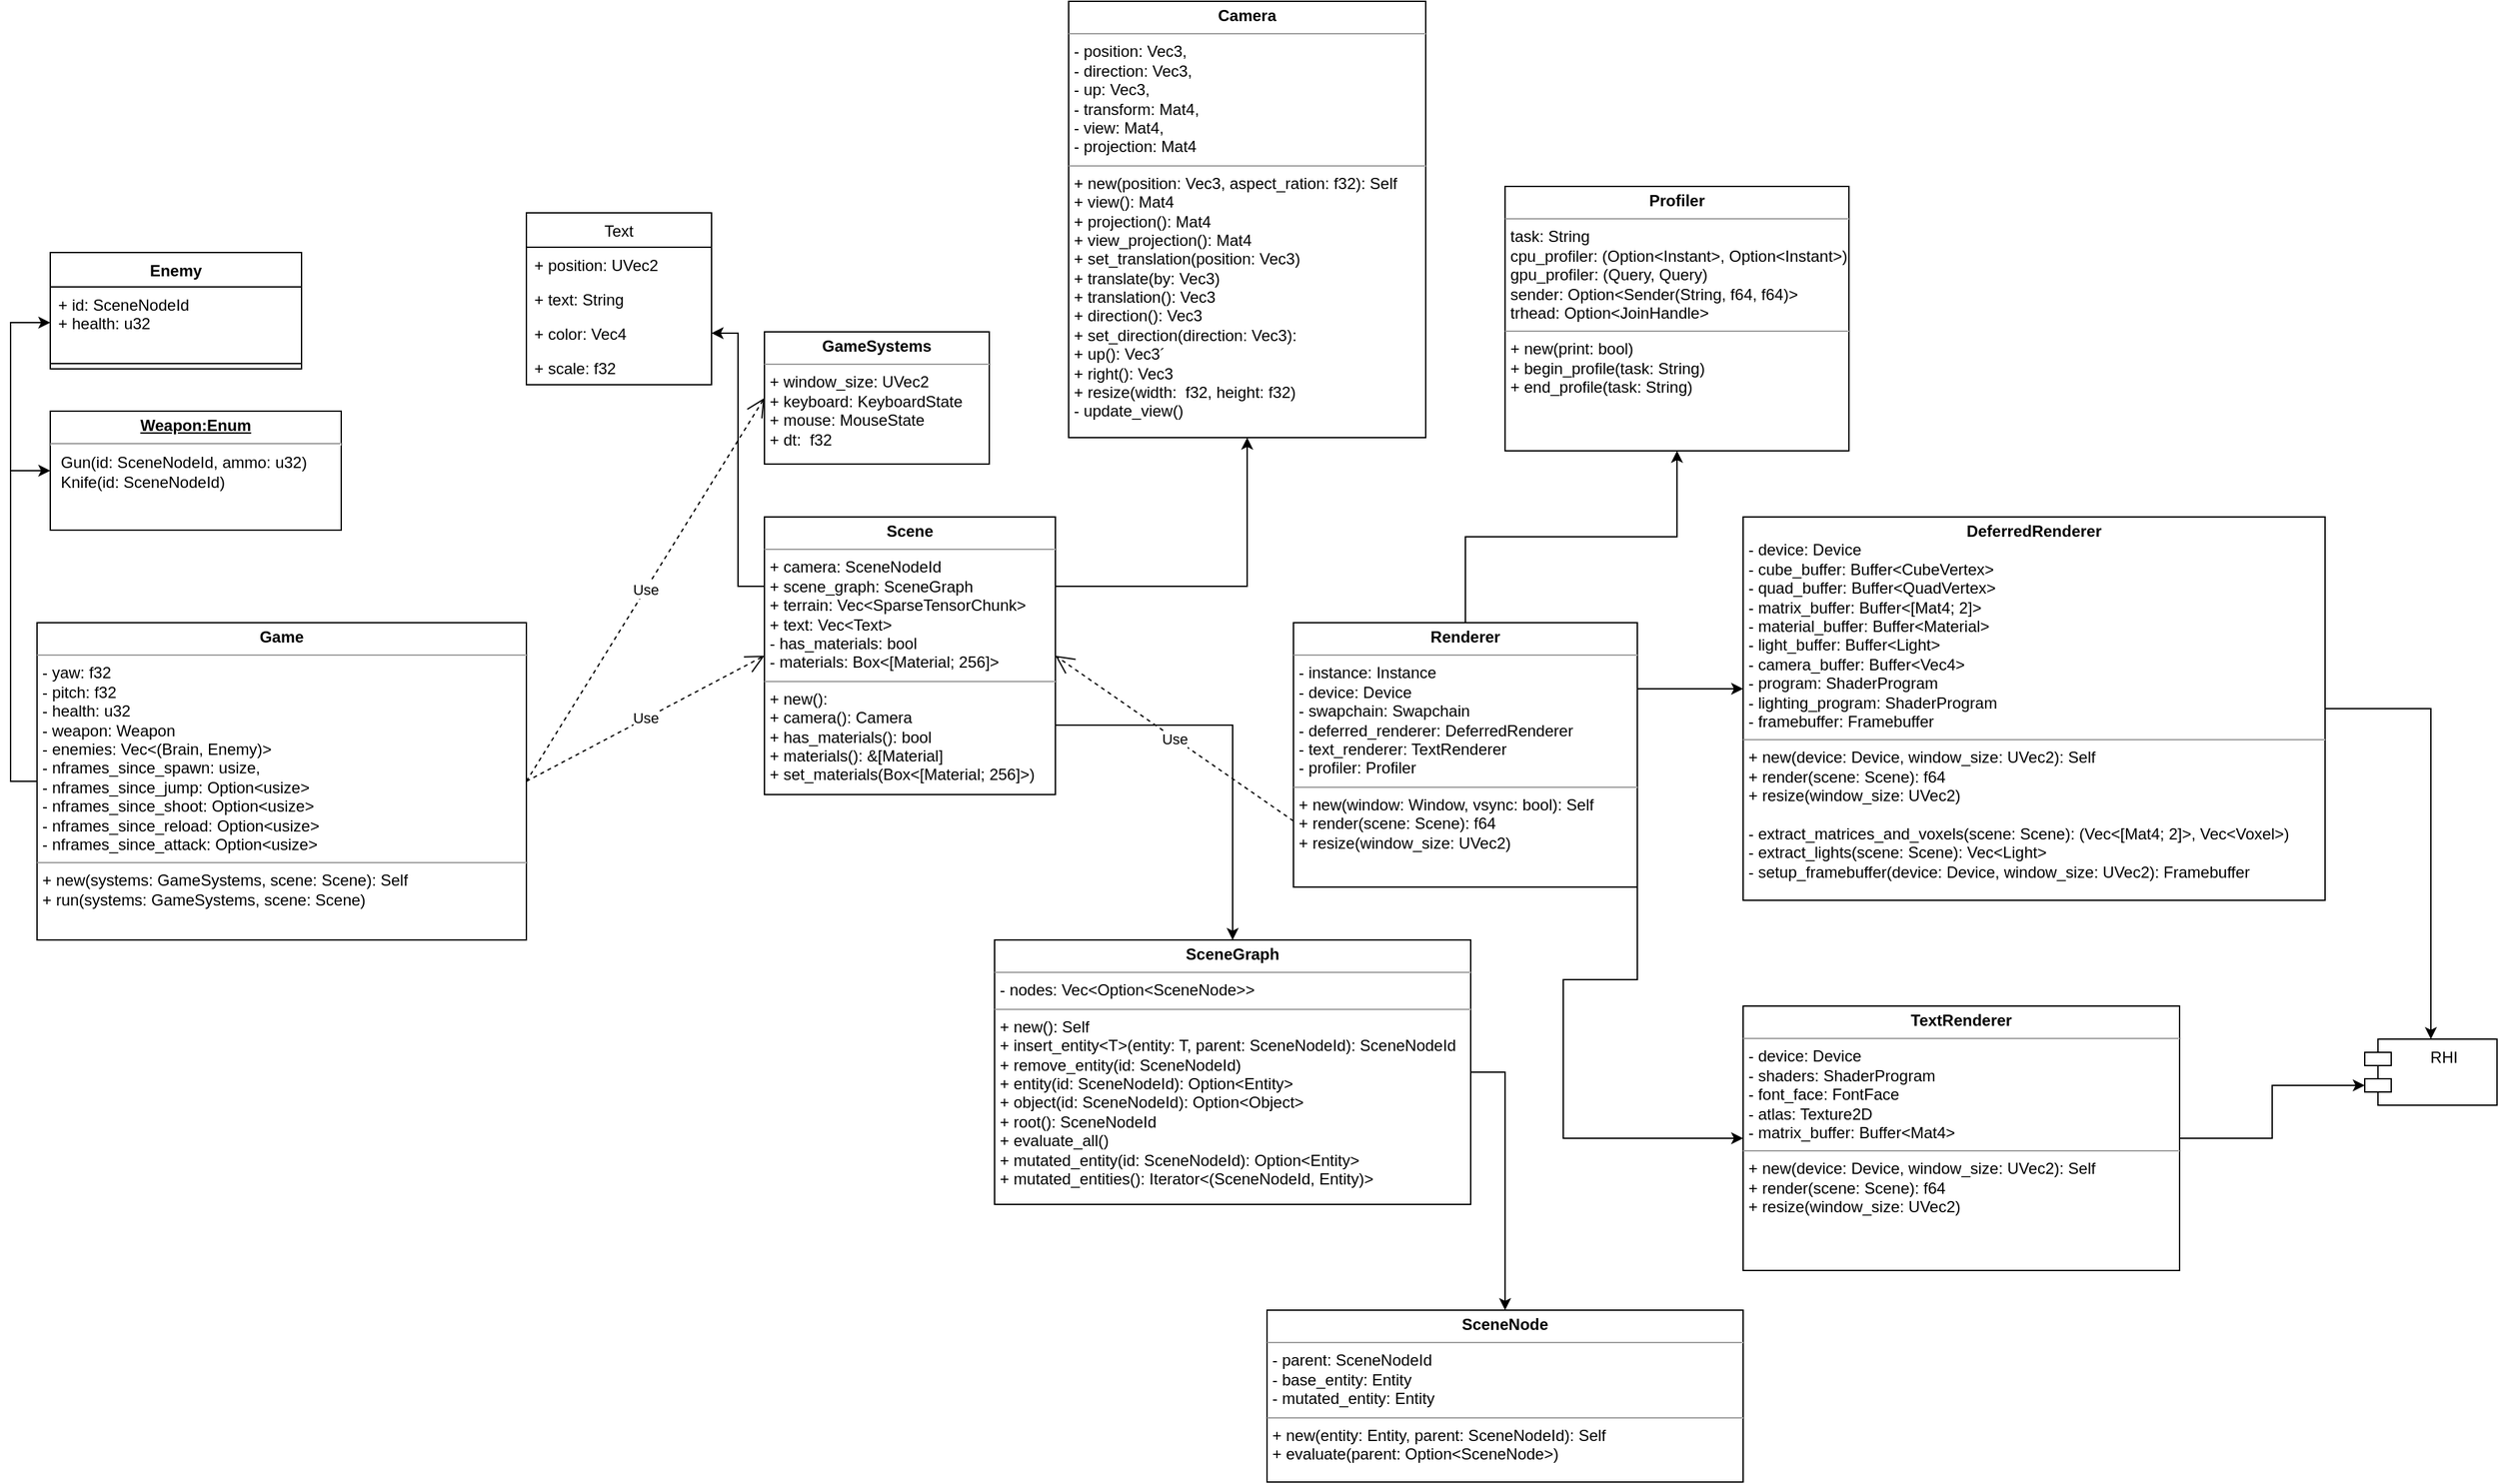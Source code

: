 <mxfile version="20.8.21" type="device"><diagram id="C5RBs43oDa-KdzZeNtuy" name="Page-1"><mxGraphModel dx="2901" dy="2325" grid="1" gridSize="10" guides="1" tooltips="1" connect="1" arrows="1" fold="1" page="1" pageScale="1" pageWidth="827" pageHeight="1169" math="0" shadow="0"><root><mxCell id="WIyWlLk6GJQsqaUBKTNV-0"/><mxCell id="WIyWlLk6GJQsqaUBKTNV-1" parent="WIyWlLk6GJQsqaUBKTNV-0"/><mxCell id="9n6IIQCBv3f1ofxVT9YA-2" style="edgeStyle=orthogonalEdgeStyle;rounded=0;orthogonalLoop=1;jettySize=auto;html=1;exitX=1;exitY=0.25;exitDx=0;exitDy=0;" parent="WIyWlLk6GJQsqaUBKTNV-1" source="9n6IIQCBv3f1ofxVT9YA-0" target="9n6IIQCBv3f1ofxVT9YA-1" edge="1"><mxGeometry relative="1" as="geometry"><Array as="points"><mxPoint x="760" y="130"/><mxPoint x="760" y="130"/></Array></mxGeometry></mxCell><mxCell id="9n6IIQCBv3f1ofxVT9YA-4" style="edgeStyle=orthogonalEdgeStyle;rounded=0;orthogonalLoop=1;jettySize=auto;html=1;exitX=1;exitY=0.5;exitDx=0;exitDy=0;" parent="WIyWlLk6GJQsqaUBKTNV-1" source="9n6IIQCBv3f1ofxVT9YA-0" target="9n6IIQCBv3f1ofxVT9YA-3" edge="1"><mxGeometry relative="1" as="geometry"><Array as="points"><mxPoint x="544" y="350"/></Array></mxGeometry></mxCell><mxCell id="9n6IIQCBv3f1ofxVT9YA-6" style="edgeStyle=orthogonalEdgeStyle;rounded=0;orthogonalLoop=1;jettySize=auto;html=1;exitX=0.25;exitY=0;exitDx=0;exitDy=0;" parent="WIyWlLk6GJQsqaUBKTNV-1" source="9n6IIQCBv3f1ofxVT9YA-0" target="9n6IIQCBv3f1ofxVT9YA-5" edge="1"><mxGeometry relative="1" as="geometry"><Array as="points"><mxPoint x="470" y="80"/><mxPoint x="470" y="15"/><mxPoint x="630" y="15"/></Array></mxGeometry></mxCell><mxCell id="9n6IIQCBv3f1ofxVT9YA-0" value="&lt;p style=&quot;margin:0px;margin-top:4px;text-align:center;&quot;&gt;&lt;b&gt;Renderer&lt;/b&gt;&lt;/p&gt;&lt;hr size=&quot;1&quot;&gt;&lt;p style=&quot;margin:0px;margin-left:4px;&quot;&gt;- instance: Instance&lt;/p&gt;&lt;p style=&quot;margin:0px;margin-left:4px;&quot;&gt;- device: Device&lt;/p&gt;&lt;p style=&quot;margin:0px;margin-left:4px;&quot;&gt;- swapchain: Swapchain&lt;/p&gt;&lt;p style=&quot;margin:0px;margin-left:4px;&quot;&gt;- deferred_renderer: DeferredRenderer&lt;/p&gt;&lt;p style=&quot;margin:0px;margin-left:4px;&quot;&gt;- text_renderer: TextRenderer&lt;/p&gt;&lt;p style=&quot;margin:0px;margin-left:4px;&quot;&gt;- profiler: Profiler&lt;/p&gt;&lt;hr size=&quot;1&quot;&gt;&lt;p style=&quot;margin:0px;margin-left:4px;&quot;&gt;+ new(window: Window, vsync: bool): Self&lt;/p&gt;&lt;p style=&quot;margin:0px;margin-left:4px;&quot;&gt;+ render(scene: Scene): f64&lt;/p&gt;&lt;p style=&quot;margin:0px;margin-left:4px;&quot;&gt;+ resize(window_size: UVec2)&lt;/p&gt;" style="verticalAlign=top;align=left;overflow=fill;fontSize=12;fontFamily=Helvetica;html=1;" parent="WIyWlLk6GJQsqaUBKTNV-1" vertex="1"><mxGeometry x="340" y="80" width="260" height="200" as="geometry"/></mxCell><mxCell id="uDCLwAkV9MuCBByXBbCD-8" style="edgeStyle=orthogonalEdgeStyle;rounded=0;orthogonalLoop=1;jettySize=auto;html=1;exitX=1;exitY=0.5;exitDx=0;exitDy=0;entryX=0.5;entryY=0;entryDx=0;entryDy=0;" edge="1" parent="WIyWlLk6GJQsqaUBKTNV-1" source="9n6IIQCBv3f1ofxVT9YA-1" target="uDCLwAkV9MuCBByXBbCD-9"><mxGeometry relative="1" as="geometry"><mxPoint x="1160" y="405" as="targetPoint"/></mxGeometry></mxCell><mxCell id="9n6IIQCBv3f1ofxVT9YA-1" value="&lt;p style=&quot;margin:0px;margin-top:4px;text-align:center;&quot;&gt;&lt;b&gt;DeferredRenderer&lt;/b&gt;&lt;/p&gt;&lt;p style=&quot;margin:0px;margin-left:4px;&quot;&gt;- device: Device&lt;/p&gt;&lt;p style=&quot;margin:0px;margin-left:4px;&quot;&gt;- cube_buffer: Buffer&amp;lt;CubeVertex&amp;gt;&lt;/p&gt;&lt;p style=&quot;margin:0px;margin-left:4px;&quot;&gt;- quad_buffer: Buffer&amp;lt;QuadVertex&amp;gt;&lt;/p&gt;&lt;p style=&quot;margin:0px;margin-left:4px;&quot;&gt;- matrix_buffer: Buffer&amp;lt;[Mat4; 2]&amp;gt;&lt;/p&gt;&lt;p style=&quot;margin:0px;margin-left:4px;&quot;&gt;- material_buffer: Buffer&amp;lt;Material&amp;gt;&lt;/p&gt;&lt;p style=&quot;margin:0px;margin-left:4px;&quot;&gt;- light_buffer: Buffer&amp;lt;Light&amp;gt;&lt;/p&gt;&lt;p style=&quot;margin:0px;margin-left:4px;&quot;&gt;- camera_buffer: Buffer&amp;lt;Vec4&amp;gt;&lt;/p&gt;&lt;p style=&quot;margin:0px;margin-left:4px;&quot;&gt;- program: ShaderProgram&lt;/p&gt;&lt;p style=&quot;margin:0px;margin-left:4px;&quot;&gt;- lighting_program: ShaderProgram&lt;/p&gt;&lt;p style=&quot;margin:0px;margin-left:4px;&quot;&gt;- framebuffer: Framebuffer&lt;/p&gt;&lt;hr size=&quot;1&quot;&gt;&lt;p style=&quot;margin:0px;margin-left:4px;&quot;&gt;+ new(device: Device, window_size: UVec2): Self&lt;/p&gt;&lt;p style=&quot;margin:0px;margin-left:4px;&quot;&gt;+ render(scene: Scene): f64&lt;/p&gt;&lt;p style=&quot;margin:0px;margin-left:4px;&quot;&gt;+ resize(window_size: UVec2)&lt;/p&gt;&lt;p style=&quot;margin:0px;margin-left:4px;&quot;&gt;&lt;br&gt;&lt;/p&gt;&lt;p style=&quot;margin:0px;margin-left:4px;&quot;&gt;- extract_matrices_and_voxels(scene: Scene): (Vec&amp;lt;[Mat4; 2]&amp;gt;, Vec&amp;lt;Voxel&amp;gt;)&lt;/p&gt;&lt;p style=&quot;margin:0px;margin-left:4px;&quot;&gt;- extract_lights(scene: Scene): Vec&amp;lt;Light&amp;gt;&lt;/p&gt;&lt;p style=&quot;margin:0px;margin-left:4px;&quot;&gt;- setup_framebuffer(device: Device, window_size: UVec2): Framebuffer&lt;/p&gt;&lt;p style=&quot;margin:0px;margin-left:4px;&quot;&gt;&lt;br&gt;&lt;/p&gt;" style="verticalAlign=top;align=left;overflow=fill;fontSize=12;fontFamily=Helvetica;html=1;" parent="WIyWlLk6GJQsqaUBKTNV-1" vertex="1"><mxGeometry x="680" width="440" height="290" as="geometry"/></mxCell><mxCell id="uDCLwAkV9MuCBByXBbCD-10" style="edgeStyle=orthogonalEdgeStyle;rounded=0;orthogonalLoop=1;jettySize=auto;html=1;exitX=1;exitY=0.5;exitDx=0;exitDy=0;entryX=0;entryY=0;entryDx=0;entryDy=35;entryPerimeter=0;" edge="1" parent="WIyWlLk6GJQsqaUBKTNV-1" source="9n6IIQCBv3f1ofxVT9YA-3" target="uDCLwAkV9MuCBByXBbCD-9"><mxGeometry relative="1" as="geometry"/></mxCell><mxCell id="9n6IIQCBv3f1ofxVT9YA-3" value="&lt;p style=&quot;margin:0px;margin-top:4px;text-align:center;&quot;&gt;&lt;b&gt;TextRenderer&lt;/b&gt;&lt;/p&gt;&lt;hr size=&quot;1&quot;&gt;&lt;p style=&quot;margin:0px;margin-left:4px;&quot;&gt;&lt;span style=&quot;background-color: initial;&quot;&gt;- device: Device&lt;/span&gt;&lt;br&gt;&lt;/p&gt;&lt;p style=&quot;margin:0px;margin-left:4px;&quot;&gt;- shaders: ShaderProgram&lt;/p&gt;&lt;p style=&quot;margin:0px;margin-left:4px;&quot;&gt;- font_face: FontFace&lt;/p&gt;&lt;p style=&quot;margin:0px;margin-left:4px;&quot;&gt;- atlas: Texture2D&lt;/p&gt;&lt;p style=&quot;margin:0px;margin-left:4px;&quot;&gt;- matrix_buffer: Buffer&amp;lt;Mat4&amp;gt;&lt;/p&gt;&lt;hr size=&quot;1&quot;&gt;&lt;p style=&quot;margin:0px;margin-left:4px;&quot;&gt;+ new(device: Device, window_size: UVec2): Self&lt;br&gt;&lt;/p&gt;&lt;p style=&quot;margin:0px;margin-left:4px;&quot;&gt;+ render(scene: Scene): f64&lt;/p&gt;&lt;p style=&quot;margin:0px;margin-left:4px;&quot;&gt;+ resize(window_size: UVec2)&lt;/p&gt;" style="verticalAlign=top;align=left;overflow=fill;fontSize=12;fontFamily=Helvetica;html=1;" parent="WIyWlLk6GJQsqaUBKTNV-1" vertex="1"><mxGeometry x="680" y="370" width="330" height="200" as="geometry"/></mxCell><mxCell id="9n6IIQCBv3f1ofxVT9YA-5" value="&lt;p style=&quot;margin:0px;margin-top:4px;text-align:center;&quot;&gt;&lt;b&gt;Profiler&lt;/b&gt;&lt;/p&gt;&lt;hr size=&quot;1&quot;&gt;&lt;p style=&quot;margin:0px;margin-left:4px;&quot;&gt;task: String&lt;/p&gt;&lt;p style=&quot;margin:0px;margin-left:4px;&quot;&gt;cpu_profiler: (Option&amp;lt;Instant&amp;gt;, Option&amp;lt;Instant&amp;gt;)&lt;/p&gt;&lt;p style=&quot;margin:0px;margin-left:4px;&quot;&gt;gpu_profiler: (Query, Query)&lt;/p&gt;&lt;p style=&quot;margin:0px;margin-left:4px;&quot;&gt;sender: Option&amp;lt;Sender(String, f64, f64)&amp;gt;&lt;/p&gt;&lt;p style=&quot;margin:0px;margin-left:4px;&quot;&gt;trhead: Option&amp;lt;JoinHandle&amp;gt;&lt;/p&gt;&lt;hr size=&quot;1&quot;&gt;&lt;p style=&quot;margin:0px;margin-left:4px;&quot;&gt;+ new(print: bool)&lt;/p&gt;&lt;p style=&quot;margin:0px;margin-left:4px;&quot;&gt;+ begin_profile(task: String)&lt;/p&gt;&lt;p style=&quot;margin:0px;margin-left:4px;&quot;&gt;+ end_profile(task: String)&lt;/p&gt;" style="verticalAlign=top;align=left;overflow=fill;fontSize=12;fontFamily=Helvetica;html=1;" parent="WIyWlLk6GJQsqaUBKTNV-1" vertex="1"><mxGeometry x="500" y="-250" width="260" height="200" as="geometry"/></mxCell><mxCell id="9n6IIQCBv3f1ofxVT9YA-15" style="edgeStyle=orthogonalEdgeStyle;rounded=0;orthogonalLoop=1;jettySize=auto;html=1;exitX=1;exitY=0.25;exitDx=0;exitDy=0;" parent="WIyWlLk6GJQsqaUBKTNV-1" source="9n6IIQCBv3f1ofxVT9YA-7" target="9n6IIQCBv3f1ofxVT9YA-14" edge="1"><mxGeometry relative="1" as="geometry"/></mxCell><mxCell id="9n6IIQCBv3f1ofxVT9YA-17" style="edgeStyle=orthogonalEdgeStyle;rounded=0;orthogonalLoop=1;jettySize=auto;html=1;exitX=1;exitY=0.75;exitDx=0;exitDy=0;" parent="WIyWlLk6GJQsqaUBKTNV-1" source="9n6IIQCBv3f1ofxVT9YA-7" target="9n6IIQCBv3f1ofxVT9YA-16" edge="1"><mxGeometry relative="1" as="geometry"/></mxCell><mxCell id="uDCLwAkV9MuCBByXBbCD-4" style="edgeStyle=orthogonalEdgeStyle;rounded=0;orthogonalLoop=1;jettySize=auto;html=1;exitX=0;exitY=0.25;exitDx=0;exitDy=0;" edge="1" parent="WIyWlLk6GJQsqaUBKTNV-1" source="9n6IIQCBv3f1ofxVT9YA-7" target="uDCLwAkV9MuCBByXBbCD-3"><mxGeometry relative="1" as="geometry"/></mxCell><mxCell id="9n6IIQCBv3f1ofxVT9YA-7" value="&lt;p style=&quot;margin:0px;margin-top:4px;text-align:center;&quot;&gt;&lt;b&gt;Scene&lt;/b&gt;&lt;/p&gt;&lt;hr size=&quot;1&quot;&gt;&lt;p style=&quot;margin:0px;margin-left:4px;&quot;&gt;+ camera: SceneNodeId&lt;/p&gt;&lt;p style=&quot;margin:0px;margin-left:4px;&quot;&gt;+ scene_graph: SceneGraph&lt;/p&gt;&lt;p style=&quot;margin:0px;margin-left:4px;&quot;&gt;+ terrain: Vec&amp;lt;SparseTensorChunk&amp;gt;&lt;/p&gt;&lt;p style=&quot;margin:0px;margin-left:4px;&quot;&gt;+ text: Vec&amp;lt;Text&amp;gt;&lt;/p&gt;&lt;p style=&quot;margin:0px;margin-left:4px;&quot;&gt;- has_materials: bool&lt;/p&gt;&lt;p style=&quot;margin:0px;margin-left:4px;&quot;&gt;- materials: Box&amp;lt;[Material; 256]&amp;gt;&lt;/p&gt;&lt;hr size=&quot;1&quot;&gt;&lt;p style=&quot;margin:0px;margin-left:4px;&quot;&gt;+ new():&amp;nbsp;&lt;/p&gt;&lt;p style=&quot;margin:0px;margin-left:4px;&quot;&gt;+ camera(): Camera&lt;/p&gt;&lt;p style=&quot;margin:0px;margin-left:4px;&quot;&gt;+ has_materials(): bool&lt;/p&gt;&lt;p style=&quot;margin:0px;margin-left:4px;&quot;&gt;+ materials(): &amp;amp;[Material]&lt;/p&gt;&lt;p style=&quot;margin:0px;margin-left:4px;&quot;&gt;+ set_materials(Box&amp;lt;[Material; 256]&amp;gt;)&lt;/p&gt;&lt;p style=&quot;margin:0px;margin-left:4px;&quot;&gt;&lt;br&gt;&lt;/p&gt;" style="verticalAlign=top;align=left;overflow=fill;fontSize=12;fontFamily=Helvetica;html=1;" parent="WIyWlLk6GJQsqaUBKTNV-1" vertex="1"><mxGeometry x="-60" width="220" height="210" as="geometry"/></mxCell><mxCell id="9n6IIQCBv3f1ofxVT9YA-14" value="&lt;p style=&quot;margin:0px;margin-top:4px;text-align:center;&quot;&gt;&lt;b&gt;Camera&lt;/b&gt;&lt;/p&gt;&lt;hr size=&quot;1&quot;&gt;&lt;p style=&quot;margin:0px;margin-left:4px;&quot;&gt;- position: Vec3,&lt;/p&gt;&lt;p style=&quot;margin:0px;margin-left:4px;&quot;&gt;- direction: Vec3,&lt;/p&gt;&lt;p style=&quot;margin:0px;margin-left:4px;&quot;&gt;- up: Vec3,&lt;/p&gt;&lt;p style=&quot;margin:0px;margin-left:4px;&quot;&gt;- transform: Mat4,&lt;/p&gt;&lt;p style=&quot;margin:0px;margin-left:4px;&quot;&gt;- view: Mat4,&lt;/p&gt;&lt;p style=&quot;margin:0px;margin-left:4px;&quot;&gt;- projection: Mat4&lt;/p&gt;&lt;hr size=&quot;1&quot;&gt;&lt;p style=&quot;margin:0px;margin-left:4px;&quot;&gt;+ new(position: Vec3, aspect_ration: f32): Self&lt;/p&gt;&lt;p style=&quot;margin:0px;margin-left:4px;&quot;&gt;+ view(): Mat4&lt;/p&gt;&lt;p style=&quot;margin:0px;margin-left:4px;&quot;&gt;+ projection(): Mat4&lt;/p&gt;&lt;p style=&quot;margin:0px;margin-left:4px;&quot;&gt;+ view_projection(): Mat4&lt;/p&gt;&lt;p style=&quot;margin:0px;margin-left:4px;&quot;&gt;+ set_translation(position: Vec3)&lt;/p&gt;&lt;p style=&quot;margin:0px;margin-left:4px;&quot;&gt;+ translate(by: Vec3)&lt;/p&gt;&lt;p style=&quot;margin:0px;margin-left:4px;&quot;&gt;+ translation(): Vec3&lt;/p&gt;&lt;p style=&quot;margin:0px;margin-left:4px;&quot;&gt;+ direction(): Vec3&lt;/p&gt;&lt;p style=&quot;margin:0px;margin-left:4px;&quot;&gt;+ set_direction(direction: Vec3):&lt;/p&gt;&lt;p style=&quot;margin:0px;margin-left:4px;&quot;&gt;+ up(): Vec3´&lt;/p&gt;&lt;p style=&quot;margin:0px;margin-left:4px;&quot;&gt;+ right(): Vec3&lt;/p&gt;&lt;p style=&quot;margin:0px;margin-left:4px;&quot;&gt;+ resize(width:&amp;nbsp; f32, height: f32)&lt;/p&gt;&lt;p style=&quot;margin:0px;margin-left:4px;&quot;&gt;- update_view()&lt;/p&gt;&lt;p style=&quot;margin:0px;margin-left:4px;&quot;&gt;&lt;br&gt;&lt;/p&gt;&lt;p style=&quot;margin:0px;margin-left:4px;&quot;&gt;&lt;br&gt;&lt;/p&gt;&lt;p style=&quot;margin:0px;margin-left:4px;&quot;&gt;&lt;br&gt;&lt;/p&gt;" style="verticalAlign=top;align=left;overflow=fill;fontSize=12;fontFamily=Helvetica;html=1;" parent="WIyWlLk6GJQsqaUBKTNV-1" vertex="1"><mxGeometry x="170" y="-390" width="270" height="330" as="geometry"/></mxCell><mxCell id="9n6IIQCBv3f1ofxVT9YA-35" style="edgeStyle=orthogonalEdgeStyle;rounded=0;orthogonalLoop=1;jettySize=auto;html=1;exitX=1;exitY=0.5;exitDx=0;exitDy=0;" parent="WIyWlLk6GJQsqaUBKTNV-1" source="9n6IIQCBv3f1ofxVT9YA-16" target="9n6IIQCBv3f1ofxVT9YA-34" edge="1"><mxGeometry relative="1" as="geometry"/></mxCell><mxCell id="9n6IIQCBv3f1ofxVT9YA-16" value="&lt;p style=&quot;margin:0px;margin-top:4px;text-align:center;&quot;&gt;&lt;b&gt;SceneGraph&lt;/b&gt;&lt;/p&gt;&lt;hr size=&quot;1&quot;&gt;&lt;p style=&quot;margin:0px;margin-left:4px;&quot;&gt;- nodes: Vec&amp;lt;Option&amp;lt;SceneNode&amp;gt;&amp;gt;&lt;/p&gt;&lt;hr size=&quot;1&quot;&gt;&lt;p style=&quot;margin:0px;margin-left:4px;&quot;&gt;+ new(): Self&lt;/p&gt;&lt;p style=&quot;margin:0px;margin-left:4px;&quot;&gt;+ insert_entity&amp;lt;T&amp;gt;(entity: T, parent: SceneNodeId): SceneNodeId&lt;/p&gt;&lt;p style=&quot;margin:0px;margin-left:4px;&quot;&gt;+ remove_entity(id: SceneNodeId)&lt;/p&gt;&lt;p style=&quot;margin:0px;margin-left:4px;&quot;&gt;+ entity(id: SceneNodeId): Option&amp;lt;Entity&amp;gt;&lt;/p&gt;&lt;p style=&quot;margin:0px;margin-left:4px;&quot;&gt;+ object(id: SceneNodeId): Option&amp;lt;Object&amp;gt;&lt;/p&gt;&lt;p style=&quot;margin:0px;margin-left:4px;&quot;&gt;+ root(): SceneNodeId&lt;/p&gt;&lt;p style=&quot;margin:0px;margin-left:4px;&quot;&gt;+ evaluate_all()&lt;/p&gt;&lt;p style=&quot;margin:0px;margin-left:4px;&quot;&gt;+ mutated_entity(id: SceneNodeId): Option&amp;lt;Entity&amp;gt;&lt;/p&gt;&lt;p style=&quot;margin:0px;margin-left:4px;&quot;&gt;+ mutated_entities(): Iterator&amp;lt;(SceneNodeId, Entity)&amp;gt;&lt;/p&gt;" style="verticalAlign=top;align=left;overflow=fill;fontSize=12;fontFamily=Helvetica;html=1;" parent="WIyWlLk6GJQsqaUBKTNV-1" vertex="1"><mxGeometry x="114" y="320" width="360" height="200" as="geometry"/></mxCell><mxCell id="9n6IIQCBv3f1ofxVT9YA-27" style="edgeStyle=orthogonalEdgeStyle;rounded=0;orthogonalLoop=1;jettySize=auto;html=1;exitX=0;exitY=0.5;exitDx=0;exitDy=0;entryX=0;entryY=0.5;entryDx=0;entryDy=0;" parent="WIyWlLk6GJQsqaUBKTNV-1" source="9n6IIQCBv3f1ofxVT9YA-18" target="9n6IIQCBv3f1ofxVT9YA-26" edge="1"><mxGeometry relative="1" as="geometry"/></mxCell><mxCell id="9n6IIQCBv3f1ofxVT9YA-33" style="edgeStyle=orthogonalEdgeStyle;rounded=0;orthogonalLoop=1;jettySize=auto;html=1;exitX=0;exitY=0.5;exitDx=0;exitDy=0;entryX=0;entryY=0.5;entryDx=0;entryDy=0;" parent="WIyWlLk6GJQsqaUBKTNV-1" source="9n6IIQCBv3f1ofxVT9YA-18" target="9n6IIQCBv3f1ofxVT9YA-29" edge="1"><mxGeometry relative="1" as="geometry"/></mxCell><mxCell id="9n6IIQCBv3f1ofxVT9YA-18" value="&lt;p style=&quot;margin:0px;margin-top:4px;text-align:center;&quot;&gt;&lt;b&gt;Game&lt;/b&gt;&lt;/p&gt;&lt;hr size=&quot;1&quot;&gt;&lt;p style=&quot;margin:0px;margin-left:4px;&quot;&gt;- yaw: f32&lt;/p&gt;&lt;p style=&quot;margin:0px;margin-left:4px;&quot;&gt;- pitch: f32&lt;/p&gt;&lt;p style=&quot;margin:0px;margin-left:4px;&quot;&gt;- health: u32&lt;/p&gt;&lt;p style=&quot;margin:0px;margin-left:4px;&quot;&gt;- weapon: Weapon&lt;/p&gt;&lt;p style=&quot;margin:0px;margin-left:4px;&quot;&gt;- enemies: Vec&amp;lt;(Brain, Enemy)&amp;gt;&lt;/p&gt;&lt;p style=&quot;margin:0px;margin-left:4px;&quot;&gt;- nframes_since_spawn: usize,&lt;/p&gt;&lt;p style=&quot;margin:0px;margin-left:4px;&quot;&gt;- nframes_since_jump: Option&amp;lt;usize&amp;gt;&lt;/p&gt;&lt;p style=&quot;margin:0px;margin-left:4px;&quot;&gt;- nframes_since_shoot: Option&amp;lt;usize&amp;gt;&lt;/p&gt;&lt;p style=&quot;margin:0px;margin-left:4px;&quot;&gt;- nframes_since_reload: Option&amp;lt;usize&amp;gt;&lt;/p&gt;&lt;p style=&quot;margin:0px;margin-left:4px;&quot;&gt;- nframes_since_attack: Option&amp;lt;usize&amp;gt;&lt;/p&gt;&lt;hr size=&quot;1&quot;&gt;&lt;p style=&quot;margin:0px;margin-left:4px;&quot;&gt;+ new(systems: GameSystems, scene: Scene): Self&lt;/p&gt;&lt;p style=&quot;margin:0px;margin-left:4px;&quot;&gt;+ run(systems: GameSystems, scene: Scene)&lt;/p&gt;" style="verticalAlign=top;align=left;overflow=fill;fontSize=12;fontFamily=Helvetica;html=1;" parent="WIyWlLk6GJQsqaUBKTNV-1" vertex="1"><mxGeometry x="-610" y="80" width="370" height="240" as="geometry"/></mxCell><mxCell id="9n6IIQCBv3f1ofxVT9YA-19" value="Use" style="endArrow=open;endSize=12;dashed=1;html=1;rounded=0;entryX=0;entryY=0.5;entryDx=0;entryDy=0;exitX=1;exitY=0.5;exitDx=0;exitDy=0;" parent="WIyWlLk6GJQsqaUBKTNV-1" source="9n6IIQCBv3f1ofxVT9YA-18" target="9n6IIQCBv3f1ofxVT9YA-7" edge="1"><mxGeometry width="160" relative="1" as="geometry"><mxPoint x="350" y="240" as="sourcePoint"/><mxPoint x="170" y="110.0" as="targetPoint"/><Array as="points"/></mxGeometry></mxCell><mxCell id="9n6IIQCBv3f1ofxVT9YA-24" value="&lt;p style=&quot;margin:0px;margin-top:4px;text-align:center;&quot;&gt;&lt;b&gt;GameSystems&lt;/b&gt;&lt;/p&gt;&lt;hr size=&quot;1&quot;&gt;&lt;p style=&quot;margin:0px;margin-left:4px;&quot;&gt;+ window_size: UVec2&lt;/p&gt;&lt;p style=&quot;margin:0px;margin-left:4px;&quot;&gt;+ keyboard: KeyboardState&lt;/p&gt;&lt;p style=&quot;margin:0px;margin-left:4px;&quot;&gt;+ mouse: MouseState&lt;/p&gt;&lt;p style=&quot;margin:0px;margin-left:4px;&quot;&gt;+ dt:&amp;nbsp; f32&lt;/p&gt;&lt;p style=&quot;margin:0px;margin-left:4px;&quot;&gt;&lt;br&gt;&lt;/p&gt;" style="verticalAlign=top;align=left;overflow=fill;fontSize=12;fontFamily=Helvetica;html=1;" parent="WIyWlLk6GJQsqaUBKTNV-1" vertex="1"><mxGeometry x="-60" y="-140" width="170" height="100" as="geometry"/></mxCell><mxCell id="9n6IIQCBv3f1ofxVT9YA-25" value="Use" style="endArrow=open;endSize=12;dashed=1;html=1;rounded=0;entryX=0;entryY=0.5;entryDx=0;entryDy=0;exitX=1;exitY=0.5;exitDx=0;exitDy=0;" parent="WIyWlLk6GJQsqaUBKTNV-1" source="9n6IIQCBv3f1ofxVT9YA-18" target="9n6IIQCBv3f1ofxVT9YA-24" edge="1"><mxGeometry width="160" relative="1" as="geometry"><mxPoint x="-250" y="200" as="sourcePoint"/><mxPoint x="-70" y="100.0" as="targetPoint"/><Array as="points"/></mxGeometry></mxCell><mxCell id="9n6IIQCBv3f1ofxVT9YA-26" value="&lt;p style=&quot;margin:0px;margin-top:4px;text-align:center;text-decoration:underline;&quot;&gt;&lt;b&gt;Weapon:Enum&lt;/b&gt;&lt;/p&gt;&lt;hr&gt;&lt;p style=&quot;margin:0px;margin-left:8px;&quot;&gt;Gun(id: SceneNodeId, ammo: u32)&lt;br&gt;Knife(id: SceneNodeId)&lt;/p&gt;" style="verticalAlign=top;align=left;overflow=fill;fontSize=12;fontFamily=Helvetica;html=1;" parent="WIyWlLk6GJQsqaUBKTNV-1" vertex="1"><mxGeometry x="-600" y="-80" width="220" height="90" as="geometry"/></mxCell><mxCell id="9n6IIQCBv3f1ofxVT9YA-28" value="Enemy" style="swimlane;fontStyle=1;align=center;verticalAlign=top;childLayout=stackLayout;horizontal=1;startSize=26;horizontalStack=0;resizeParent=1;resizeParentMax=0;resizeLast=0;collapsible=1;marginBottom=0;" parent="WIyWlLk6GJQsqaUBKTNV-1" vertex="1"><mxGeometry x="-600" y="-200" width="190" height="88" as="geometry"/></mxCell><mxCell id="9n6IIQCBv3f1ofxVT9YA-29" value="+ id: SceneNodeId&#10;+ health: u32" style="text;strokeColor=none;fillColor=none;align=left;verticalAlign=top;spacingLeft=4;spacingRight=4;overflow=hidden;rotatable=0;points=[[0,0.5],[1,0.5]];portConstraint=eastwest;" parent="9n6IIQCBv3f1ofxVT9YA-28" vertex="1"><mxGeometry y="26" width="190" height="54" as="geometry"/></mxCell><mxCell id="9n6IIQCBv3f1ofxVT9YA-30" value="" style="line;strokeWidth=1;fillColor=none;align=left;verticalAlign=middle;spacingTop=-1;spacingLeft=3;spacingRight=3;rotatable=0;labelPosition=right;points=[];portConstraint=eastwest;strokeColor=inherit;" parent="9n6IIQCBv3f1ofxVT9YA-28" vertex="1"><mxGeometry y="80" width="190" height="8" as="geometry"/></mxCell><mxCell id="9n6IIQCBv3f1ofxVT9YA-34" value="&lt;p style=&quot;margin:0px;margin-top:4px;text-align:center;&quot;&gt;&lt;b&gt;SceneNode&lt;/b&gt;&lt;/p&gt;&lt;hr size=&quot;1&quot;&gt;&lt;p style=&quot;margin:0px;margin-left:4px;&quot;&gt;- parent: SceneNodeId&lt;/p&gt;&lt;p style=&quot;margin:0px;margin-left:4px;&quot;&gt;- base_entity: Entity&lt;/p&gt;&lt;p style=&quot;margin:0px;margin-left:4px;&quot;&gt;- mutated_entity: Entity&lt;/p&gt;&lt;hr size=&quot;1&quot;&gt;&lt;p style=&quot;margin:0px;margin-left:4px;&quot;&gt;+ new(entity: Entity, parent: SceneNodeId): Self&lt;/p&gt;&lt;p style=&quot;margin:0px;margin-left:4px;&quot;&gt;+ evaluate(parent: Option&amp;lt;SceneNode&amp;gt;)&lt;/p&gt;" style="verticalAlign=top;align=left;overflow=fill;fontSize=12;fontFamily=Helvetica;html=1;" parent="WIyWlLk6GJQsqaUBKTNV-1" vertex="1"><mxGeometry x="320" y="600" width="360" height="130" as="geometry"/></mxCell><mxCell id="uDCLwAkV9MuCBByXBbCD-0" value="Text" style="swimlane;fontStyle=0;childLayout=stackLayout;horizontal=1;startSize=26;fillColor=none;horizontalStack=0;resizeParent=1;resizeParentMax=0;resizeLast=0;collapsible=1;marginBottom=0;" vertex="1" parent="WIyWlLk6GJQsqaUBKTNV-1"><mxGeometry x="-240" y="-230" width="140" height="130" as="geometry"/></mxCell><mxCell id="uDCLwAkV9MuCBByXBbCD-1" value="+ position: UVec2" style="text;strokeColor=none;fillColor=none;align=left;verticalAlign=top;spacingLeft=4;spacingRight=4;overflow=hidden;rotatable=0;points=[[0,0.5],[1,0.5]];portConstraint=eastwest;" vertex="1" parent="uDCLwAkV9MuCBByXBbCD-0"><mxGeometry y="26" width="140" height="26" as="geometry"/></mxCell><mxCell id="uDCLwAkV9MuCBByXBbCD-2" value="+ text: String" style="text;strokeColor=none;fillColor=none;align=left;verticalAlign=top;spacingLeft=4;spacingRight=4;overflow=hidden;rotatable=0;points=[[0,0.5],[1,0.5]];portConstraint=eastwest;" vertex="1" parent="uDCLwAkV9MuCBByXBbCD-0"><mxGeometry y="52" width="140" height="26" as="geometry"/></mxCell><mxCell id="uDCLwAkV9MuCBByXBbCD-3" value="+ color: Vec4" style="text;strokeColor=none;fillColor=none;align=left;verticalAlign=top;spacingLeft=4;spacingRight=4;overflow=hidden;rotatable=0;points=[[0,0.5],[1,0.5]];portConstraint=eastwest;" vertex="1" parent="uDCLwAkV9MuCBByXBbCD-0"><mxGeometry y="78" width="140" height="26" as="geometry"/></mxCell><mxCell id="uDCLwAkV9MuCBByXBbCD-5" value="+ scale: f32" style="text;strokeColor=none;fillColor=none;align=left;verticalAlign=top;spacingLeft=4;spacingRight=4;overflow=hidden;rotatable=0;points=[[0,0.5],[1,0.5]];portConstraint=eastwest;" vertex="1" parent="uDCLwAkV9MuCBByXBbCD-0"><mxGeometry y="104" width="140" height="26" as="geometry"/></mxCell><mxCell id="9n6IIQCBv3f1ofxVT9YA-10" value="Use" style="endArrow=open;endSize=12;dashed=1;html=1;rounded=0;entryX=1;entryY=0.5;entryDx=0;entryDy=0;exitX=0;exitY=0.75;exitDx=0;exitDy=0;" parent="WIyWlLk6GJQsqaUBKTNV-1" source="9n6IIQCBv3f1ofxVT9YA-0" target="9n6IIQCBv3f1ofxVT9YA-7" edge="1"><mxGeometry width="160" relative="1" as="geometry"><mxPoint x="290" y="50" as="sourcePoint"/><mxPoint x="330" y="210" as="targetPoint"/></mxGeometry></mxCell><mxCell id="uDCLwAkV9MuCBByXBbCD-9" value="RHI" style="shape=module;align=left;spacingLeft=20;align=center;verticalAlign=top;" vertex="1" parent="WIyWlLk6GJQsqaUBKTNV-1"><mxGeometry x="1150" y="395" width="100" height="50" as="geometry"/></mxCell></root></mxGraphModel></diagram></mxfile>